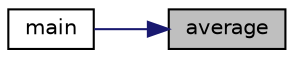 digraph "average"
{
 // LATEX_PDF_SIZE
  edge [fontname="Helvetica",fontsize="10",labelfontname="Helvetica",labelfontsize="10"];
  node [fontname="Helvetica",fontsize="10",shape=record];
  rankdir="RL";
  Node1 [label="average",height=0.2,width=0.4,color="black", fillcolor="grey75", style="filled", fontcolor="black",tooltip="Computes the average of the two passed values."];
  Node1 -> Node2 [dir="back",color="midnightblue",fontsize="10",style="solid",fontname="Helvetica"];
  Node2 [label="main",height=0.2,width=0.4,color="black", fillcolor="white", style="filled",URL="$average_8cpp.html#ae66f6b31b5ad750f1fe042a706a4e3d4",tooltip=" "];
}
